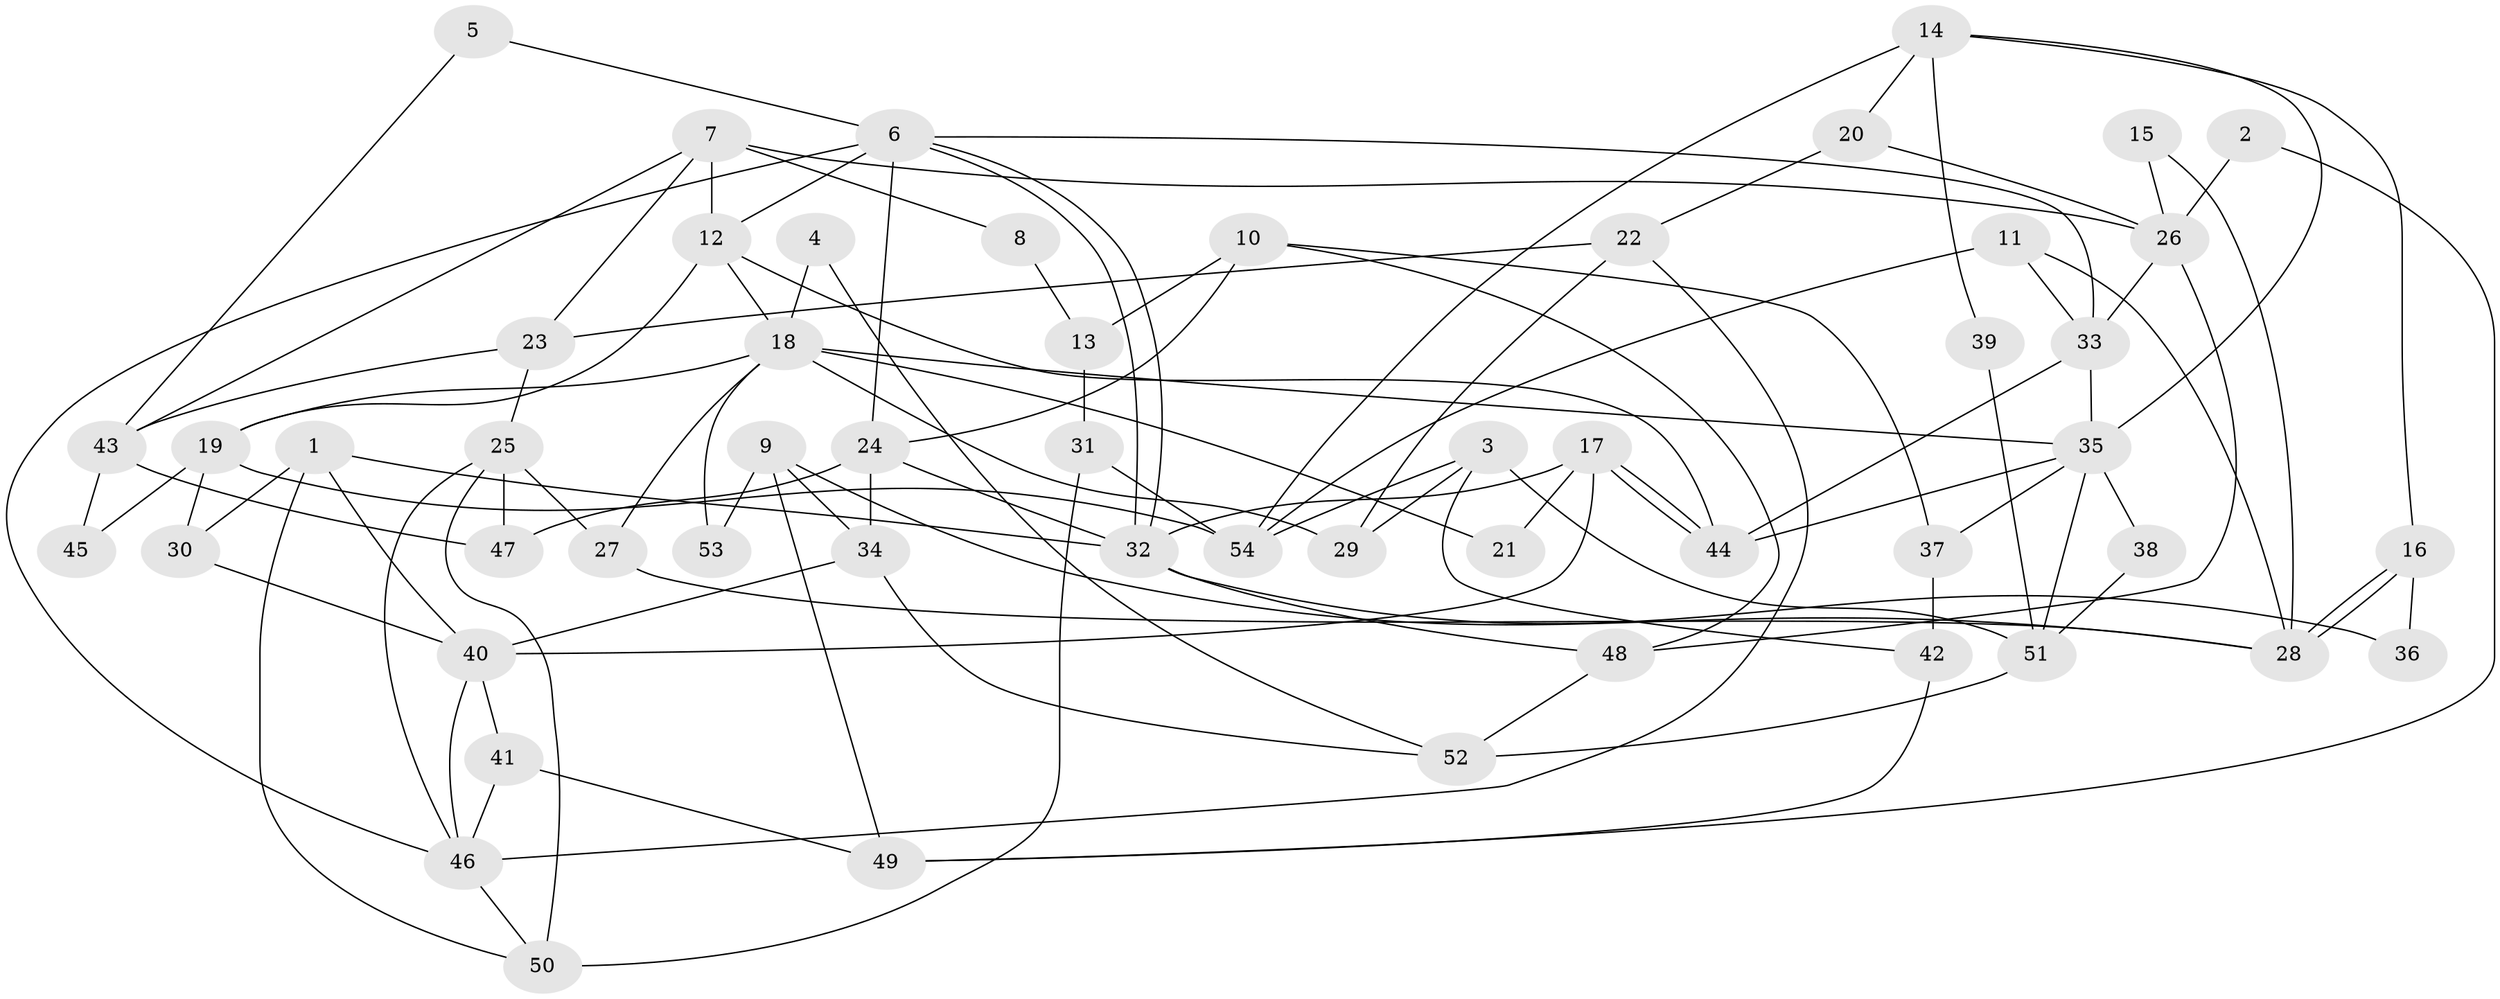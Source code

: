 // coarse degree distribution, {4: 0.2777777777777778, 12: 0.05555555555555555, 6: 0.16666666666666666, 8: 0.05555555555555555, 9: 0.1111111111111111, 3: 0.05555555555555555, 7: 0.16666666666666666, 5: 0.1111111111111111}
// Generated by graph-tools (version 1.1) at 2025/37/03/04/25 23:37:09]
// undirected, 54 vertices, 108 edges
graph export_dot {
  node [color=gray90,style=filled];
  1;
  2;
  3;
  4;
  5;
  6;
  7;
  8;
  9;
  10;
  11;
  12;
  13;
  14;
  15;
  16;
  17;
  18;
  19;
  20;
  21;
  22;
  23;
  24;
  25;
  26;
  27;
  28;
  29;
  30;
  31;
  32;
  33;
  34;
  35;
  36;
  37;
  38;
  39;
  40;
  41;
  42;
  43;
  44;
  45;
  46;
  47;
  48;
  49;
  50;
  51;
  52;
  53;
  54;
  1 -- 32;
  1 -- 50;
  1 -- 30;
  1 -- 40;
  2 -- 26;
  2 -- 49;
  3 -- 42;
  3 -- 29;
  3 -- 51;
  3 -- 54;
  4 -- 18;
  4 -- 52;
  5 -- 6;
  5 -- 43;
  6 -- 33;
  6 -- 32;
  6 -- 32;
  6 -- 12;
  6 -- 24;
  6 -- 46;
  7 -- 26;
  7 -- 12;
  7 -- 8;
  7 -- 23;
  7 -- 43;
  8 -- 13;
  9 -- 28;
  9 -- 34;
  9 -- 49;
  9 -- 53;
  10 -- 48;
  10 -- 24;
  10 -- 13;
  10 -- 37;
  11 -- 33;
  11 -- 54;
  11 -- 28;
  12 -- 19;
  12 -- 18;
  12 -- 44;
  13 -- 31;
  14 -- 54;
  14 -- 35;
  14 -- 16;
  14 -- 20;
  14 -- 39;
  15 -- 26;
  15 -- 28;
  16 -- 28;
  16 -- 28;
  16 -- 36;
  17 -- 44;
  17 -- 44;
  17 -- 40;
  17 -- 21;
  17 -- 32;
  18 -- 27;
  18 -- 19;
  18 -- 21;
  18 -- 29;
  18 -- 35;
  18 -- 53;
  19 -- 30;
  19 -- 45;
  19 -- 54;
  20 -- 22;
  20 -- 26;
  22 -- 23;
  22 -- 46;
  22 -- 29;
  23 -- 43;
  23 -- 25;
  24 -- 32;
  24 -- 34;
  24 -- 47;
  25 -- 46;
  25 -- 27;
  25 -- 47;
  25 -- 50;
  26 -- 33;
  26 -- 48;
  27 -- 28;
  30 -- 40;
  31 -- 50;
  31 -- 54;
  32 -- 36;
  32 -- 48;
  33 -- 35;
  33 -- 44;
  34 -- 52;
  34 -- 40;
  35 -- 44;
  35 -- 37;
  35 -- 38;
  35 -- 51;
  37 -- 42;
  38 -- 51;
  39 -- 51;
  40 -- 41;
  40 -- 46;
  41 -- 46;
  41 -- 49;
  42 -- 49;
  43 -- 47;
  43 -- 45;
  46 -- 50;
  48 -- 52;
  51 -- 52;
}
